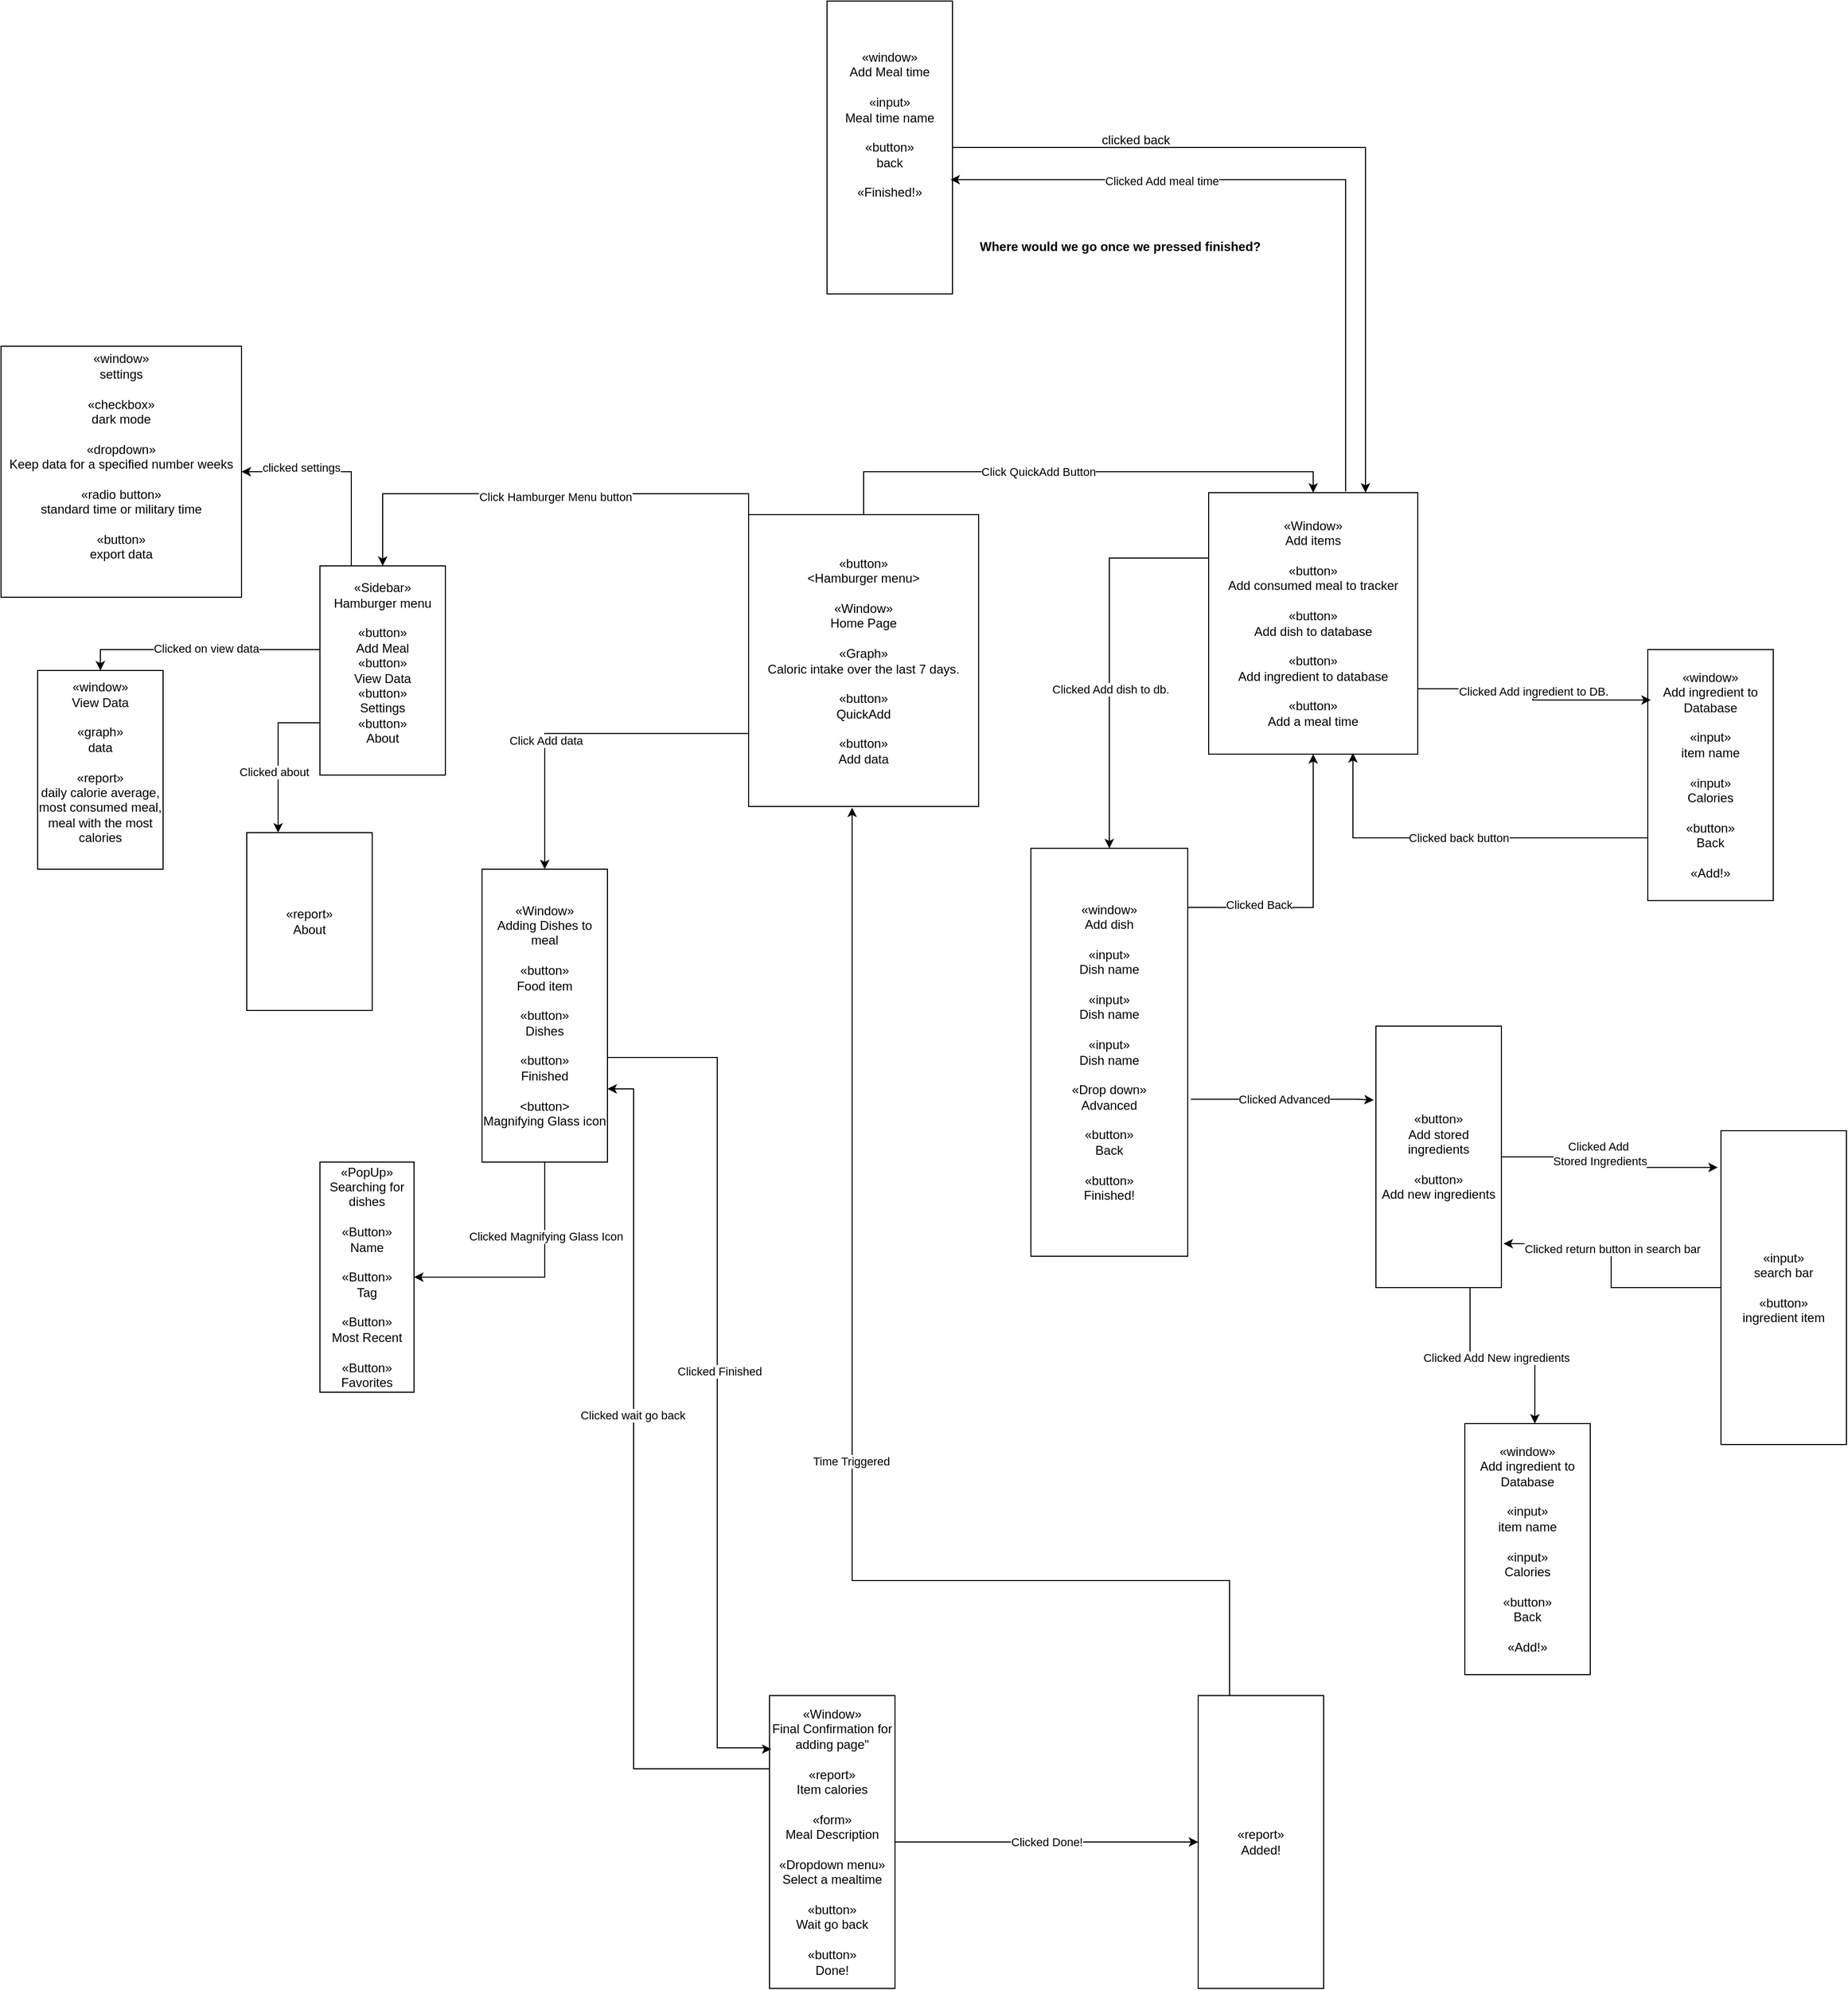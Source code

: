 <mxfile version="24.4.13" type="device">
  <diagram name="Page-1" id="APHTnaRsYDHRcKdXppEu">
    <mxGraphModel dx="2999" dy="2446" grid="1" gridSize="10" guides="1" tooltips="1" connect="1" arrows="1" fold="1" page="1" pageScale="1" pageWidth="850" pageHeight="1100" math="0" shadow="0">
      <root>
        <mxCell id="0" />
        <mxCell id="1" parent="0" />
        <mxCell id="J21b_Lvd1EbS78n08SfB-17" style="edgeStyle=orthogonalEdgeStyle;rounded=0;orthogonalLoop=1;jettySize=auto;html=1;exitX=0;exitY=0;exitDx=0;exitDy=0;entryX=0.5;entryY=0;entryDx=0;entryDy=0;" parent="1" source="J21b_Lvd1EbS78n08SfB-19" target="J21b_Lvd1EbS78n08SfB-20" edge="1">
          <mxGeometry relative="1" as="geometry" />
        </mxCell>
        <mxCell id="J21b_Lvd1EbS78n08SfB-18" value="Click Hamburger Menu button" style="edgeLabel;html=1;align=center;verticalAlign=middle;resizable=0;points=[];" parent="J21b_Lvd1EbS78n08SfB-17" vertex="1" connectable="0">
          <mxGeometry x="-0.065" y="3" relative="1" as="geometry">
            <mxPoint as="offset" />
          </mxGeometry>
        </mxCell>
        <mxCell id="J21b_Lvd1EbS78n08SfB-19" value="&lt;div&gt;«button»&lt;br&gt;&lt;/div&gt;&lt;div&gt;&amp;lt;Hamburger menu&amp;gt;&lt;/div&gt;&lt;div&gt;&lt;br&gt;&lt;/div&gt;«Window»&lt;div&gt;Home Page&lt;/div&gt;&lt;div&gt;&lt;br&gt;&lt;/div&gt;&lt;div&gt;«Graph»&lt;br&gt;&lt;/div&gt;&lt;div&gt;Caloric intake over the last 7 days.&lt;/div&gt;&lt;div&gt;&lt;br&gt;&lt;/div&gt;&lt;div&gt;«button»&lt;br&gt;&lt;/div&gt;&lt;div&gt;QuickAdd&lt;/div&gt;&lt;div&gt;&lt;br&gt;&lt;/div&gt;&lt;div&gt;«button»&lt;br&gt;&lt;/div&gt;&lt;div&gt;Add data&lt;/div&gt;" style="html=1;whiteSpace=wrap;" parent="1" vertex="1">
          <mxGeometry x="470" y="161" width="220" height="279" as="geometry" />
        </mxCell>
        <mxCell id="J21b_Lvd1EbS78n08SfB-85" style="edgeStyle=orthogonalEdgeStyle;rounded=0;orthogonalLoop=1;jettySize=auto;html=1;entryX=0.5;entryY=0;entryDx=0;entryDy=0;" parent="1" source="J21b_Lvd1EbS78n08SfB-20" target="J21b_Lvd1EbS78n08SfB-83" edge="1">
          <mxGeometry relative="1" as="geometry">
            <Array as="points">
              <mxPoint x="-150" y="290" />
            </Array>
          </mxGeometry>
        </mxCell>
        <mxCell id="J21b_Lvd1EbS78n08SfB-86" value="Clicked on view data" style="edgeLabel;html=1;align=center;verticalAlign=middle;resizable=0;points=[];" parent="J21b_Lvd1EbS78n08SfB-85" vertex="1" connectable="0">
          <mxGeometry x="-0.049" y="-1" relative="1" as="geometry">
            <mxPoint as="offset" />
          </mxGeometry>
        </mxCell>
        <mxCell id="J21b_Lvd1EbS78n08SfB-91" style="edgeStyle=orthogonalEdgeStyle;rounded=0;orthogonalLoop=1;jettySize=auto;html=1;exitX=0;exitY=0.75;exitDx=0;exitDy=0;entryX=0.25;entryY=0;entryDx=0;entryDy=0;" parent="1" source="J21b_Lvd1EbS78n08SfB-20" target="J21b_Lvd1EbS78n08SfB-90" edge="1">
          <mxGeometry relative="1" as="geometry" />
        </mxCell>
        <mxCell id="J21b_Lvd1EbS78n08SfB-92" value="Clicked about" style="edgeLabel;html=1;align=center;verticalAlign=middle;resizable=0;points=[];" parent="J21b_Lvd1EbS78n08SfB-91" vertex="1" connectable="0">
          <mxGeometry x="0.201" y="-4" relative="1" as="geometry">
            <mxPoint as="offset" />
          </mxGeometry>
        </mxCell>
        <mxCell id="J21b_Lvd1EbS78n08SfB-20" value="«Sidebar»&lt;br&gt;&lt;div&gt;Hamburger menu&lt;/div&gt;&lt;div&gt;&lt;br&gt;&lt;/div&gt;&lt;div&gt;«button»&lt;br&gt;&lt;/div&gt;&lt;div&gt;Add Meal&lt;/div&gt;&lt;div&gt;«button»&lt;br&gt;&lt;/div&gt;&lt;div&gt;View Data&lt;/div&gt;&lt;div&gt;«button»&lt;br&gt;&lt;/div&gt;&lt;div&gt;Settings&lt;/div&gt;&lt;div&gt;«button»&lt;br&gt;&lt;/div&gt;&lt;div&gt;About&lt;/div&gt;&lt;div&gt;&lt;br&gt;&lt;/div&gt;" style="html=1;whiteSpace=wrap;" parent="1" vertex="1">
          <mxGeometry x="60" y="210" width="120" height="200" as="geometry" />
        </mxCell>
        <mxCell id="J21b_Lvd1EbS78n08SfB-50" style="edgeStyle=orthogonalEdgeStyle;rounded=0;orthogonalLoop=1;jettySize=auto;html=1;exitX=0;exitY=0.25;exitDx=0;exitDy=0;entryX=0.5;entryY=0;entryDx=0;entryDy=0;" parent="1" source="J21b_Lvd1EbS78n08SfB-21" target="J21b_Lvd1EbS78n08SfB-48" edge="1">
          <mxGeometry relative="1" as="geometry" />
        </mxCell>
        <mxCell id="J21b_Lvd1EbS78n08SfB-52" value="Clicked Add dish to db." style="edgeLabel;html=1;align=center;verticalAlign=middle;resizable=0;points=[];" parent="J21b_Lvd1EbS78n08SfB-50" vertex="1" connectable="0">
          <mxGeometry x="0.183" y="1" relative="1" as="geometry">
            <mxPoint as="offset" />
          </mxGeometry>
        </mxCell>
        <mxCell id="J21b_Lvd1EbS78n08SfB-21" value="&lt;div&gt;«Window»&lt;br&gt;&lt;/div&gt;&lt;div&gt;Add items&lt;/div&gt;&lt;div&gt;&lt;br&gt;&lt;/div&gt;«button»&lt;div&gt;Add consumed meal to tracker&lt;/div&gt;&lt;div&gt;&lt;br&gt;&lt;/div&gt;&lt;div&gt;«button»&lt;br&gt;&lt;/div&gt;&lt;div&gt;Add dish to database&lt;/div&gt;&lt;div&gt;&lt;br&gt;&lt;/div&gt;&lt;div&gt;«button»&lt;br&gt;&lt;/div&gt;&lt;div&gt;Add ingredient to database&lt;/div&gt;&lt;div&gt;&lt;br&gt;&lt;/div&gt;&lt;div&gt;«button»&lt;br&gt;&lt;/div&gt;&lt;div&gt;Add a meal time&lt;/div&gt;" style="html=1;whiteSpace=wrap;" parent="1" vertex="1">
          <mxGeometry x="910" y="140" width="200" height="250" as="geometry" />
        </mxCell>
        <mxCell id="J21b_Lvd1EbS78n08SfB-22" style="rounded=0;orthogonalLoop=1;jettySize=auto;html=1;entryX=0.5;entryY=0;entryDx=0;entryDy=0;edgeStyle=orthogonalEdgeStyle;exitX=0.5;exitY=0;exitDx=0;exitDy=0;" parent="1" source="J21b_Lvd1EbS78n08SfB-19" target="J21b_Lvd1EbS78n08SfB-21" edge="1">
          <mxGeometry relative="1" as="geometry">
            <mxPoint x="570" y="160" as="sourcePoint" />
            <mxPoint x="577.5" y="630" as="targetPoint" />
          </mxGeometry>
        </mxCell>
        <mxCell id="J21b_Lvd1EbS78n08SfB-23" value="Click QuickAdd Button" style="edgeLabel;html=1;align=center;verticalAlign=middle;resizable=0;points=[];" parent="J21b_Lvd1EbS78n08SfB-22" vertex="1" connectable="0">
          <mxGeometry x="-0.154" relative="1" as="geometry">
            <mxPoint as="offset" />
          </mxGeometry>
        </mxCell>
        <mxCell id="J21b_Lvd1EbS78n08SfB-25" value="&lt;div&gt;«Window»&lt;br&gt;&lt;/div&gt;&lt;div&gt;Adding Dishes to meal&lt;/div&gt;&lt;div&gt;&lt;br&gt;&lt;/div&gt;«button»&lt;div&gt;Food item&lt;/div&gt;&lt;div&gt;&lt;br&gt;&lt;/div&gt;&lt;div&gt;«button»&lt;/div&gt;&lt;div&gt;Dishes&lt;/div&gt;&lt;div&gt;&lt;br&gt;&lt;/div&gt;&lt;div&gt;«button»&lt;/div&gt;&lt;div&gt;Finished&lt;br&gt;&lt;div&gt;&lt;br&gt;&lt;div&gt;&amp;lt;button&amp;gt;&lt;/div&gt;&lt;/div&gt;&lt;/div&gt;&lt;div&gt;Magnifying Glass icon&lt;/div&gt;" style="rounded=0;whiteSpace=wrap;html=1;direction=south;" parent="1" vertex="1">
          <mxGeometry x="215" y="500" width="120" height="280" as="geometry" />
        </mxCell>
        <mxCell id="J21b_Lvd1EbS78n08SfB-26" value="" style="endArrow=classic;html=1;rounded=0;exitX=0;exitY=0.75;exitDx=0;exitDy=0;entryX=0;entryY=0.5;entryDx=0;entryDy=0;edgeStyle=orthogonalEdgeStyle;" parent="1" source="J21b_Lvd1EbS78n08SfB-19" target="J21b_Lvd1EbS78n08SfB-25" edge="1">
          <mxGeometry width="50" height="50" relative="1" as="geometry">
            <mxPoint x="250" y="560" as="sourcePoint" />
            <mxPoint x="300" y="510" as="targetPoint" />
          </mxGeometry>
        </mxCell>
        <mxCell id="J21b_Lvd1EbS78n08SfB-27" value="Click Add data" style="edgeLabel;html=1;align=center;verticalAlign=middle;resizable=0;points=[];" parent="J21b_Lvd1EbS78n08SfB-26" vertex="1" connectable="0">
          <mxGeometry x="0.241" y="1" relative="1" as="geometry">
            <mxPoint as="offset" />
          </mxGeometry>
        </mxCell>
        <mxCell id="J21b_Lvd1EbS78n08SfB-30" value="«PopUp»&lt;div&gt;Searching for dishes&lt;/div&gt;&lt;div&gt;&lt;br&gt;&lt;/div&gt;&lt;div&gt;«Button»&lt;br&gt;&lt;/div&gt;&lt;div&gt;Name&lt;/div&gt;&lt;div&gt;&lt;br&gt;&lt;/div&gt;&lt;div&gt;«Button»&lt;br&gt;&lt;/div&gt;&lt;div&gt;Tag&lt;/div&gt;&lt;div&gt;&lt;br&gt;&lt;/div&gt;&lt;div&gt;«Button»&lt;/div&gt;&lt;div&gt;Most Recent&lt;/div&gt;&lt;div&gt;&lt;br&gt;&lt;/div&gt;&lt;div&gt;«Button»&lt;br&gt;&lt;/div&gt;&lt;div&gt;Favorites&lt;/div&gt;" style="rounded=0;whiteSpace=wrap;html=1;rotation=0;" parent="1" vertex="1">
          <mxGeometry x="60" y="780" width="90" height="220" as="geometry" />
        </mxCell>
        <mxCell id="J21b_Lvd1EbS78n08SfB-31" value="" style="endArrow=classic;html=1;rounded=0;exitX=1;exitY=0.5;exitDx=0;exitDy=0;entryX=1;entryY=0.5;entryDx=0;entryDy=0;edgeStyle=orthogonalEdgeStyle;" parent="1" source="J21b_Lvd1EbS78n08SfB-25" target="J21b_Lvd1EbS78n08SfB-30" edge="1">
          <mxGeometry width="50" height="50" relative="1" as="geometry">
            <mxPoint x="250" y="910" as="sourcePoint" />
            <mxPoint x="300" y="860" as="targetPoint" />
          </mxGeometry>
        </mxCell>
        <mxCell id="J21b_Lvd1EbS78n08SfB-33" value="Clicked Magnifying Glass Icon" style="edgeLabel;html=1;align=center;verticalAlign=middle;resizable=0;points=[];" parent="J21b_Lvd1EbS78n08SfB-31" vertex="1" connectable="0">
          <mxGeometry x="-0.394" y="1" relative="1" as="geometry">
            <mxPoint as="offset" />
          </mxGeometry>
        </mxCell>
        <mxCell id="J21b_Lvd1EbS78n08SfB-34" value="«Window»&lt;div&gt;Final Confirmation for adding page&quot;&lt;/div&gt;&lt;div&gt;&lt;br&gt;&lt;/div&gt;&lt;div&gt;«report»&lt;br&gt;&lt;/div&gt;&lt;div&gt;Item calories&lt;/div&gt;&lt;div&gt;&lt;br&gt;&lt;/div&gt;&lt;div&gt;«form»&lt;br&gt;&lt;/div&gt;&lt;div&gt;Meal Description&lt;/div&gt;&lt;div&gt;&lt;br&gt;&lt;/div&gt;&lt;div&gt;«Dropdown menu»&lt;br&gt;&lt;/div&gt;&lt;div&gt;Select a mealtime&lt;/div&gt;&lt;div&gt;&lt;br&gt;&lt;/div&gt;&lt;div&gt;«button»&lt;br&gt;&lt;/div&gt;&lt;div&gt;Wait go back&lt;/div&gt;&lt;div&gt;&lt;br&gt;&lt;/div&gt;&lt;div&gt;«button»&lt;br&gt;&lt;/div&gt;&lt;div&gt;Done!&lt;/div&gt;" style="rounded=0;whiteSpace=wrap;html=1;" parent="1" vertex="1">
          <mxGeometry x="490" y="1290" width="120" height="280" as="geometry" />
        </mxCell>
        <mxCell id="J21b_Lvd1EbS78n08SfB-37" value="" style="endArrow=classic;html=1;rounded=0;exitX=0.5;exitY=0;exitDx=0;exitDy=0;edgeStyle=orthogonalEdgeStyle;entryX=0.015;entryY=0.183;entryDx=0;entryDy=0;entryPerimeter=0;" parent="1" source="J21b_Lvd1EbS78n08SfB-25" target="J21b_Lvd1EbS78n08SfB-34" edge="1">
          <mxGeometry width="50" height="50" relative="1" as="geometry">
            <mxPoint x="400" y="1070" as="sourcePoint" />
            <mxPoint x="480" y="1270" as="targetPoint" />
            <Array as="points">
              <mxPoint x="335" y="680" />
              <mxPoint x="440" y="680" />
              <mxPoint x="440" y="1340" />
              <mxPoint x="485" y="1340" />
            </Array>
          </mxGeometry>
        </mxCell>
        <mxCell id="J21b_Lvd1EbS78n08SfB-38" value="Clicked Finished" style="edgeLabel;html=1;align=center;verticalAlign=middle;resizable=0;points=[];" parent="J21b_Lvd1EbS78n08SfB-37" vertex="1" connectable="0">
          <mxGeometry x="0.037" y="2" relative="1" as="geometry">
            <mxPoint as="offset" />
          </mxGeometry>
        </mxCell>
        <mxCell id="J21b_Lvd1EbS78n08SfB-40" value="" style="endArrow=classic;html=1;rounded=0;exitX=0;exitY=0.25;exitDx=0;exitDy=0;exitPerimeter=0;edgeStyle=orthogonalEdgeStyle;entryX=0.75;entryY=0;entryDx=0;entryDy=0;" parent="1" source="J21b_Lvd1EbS78n08SfB-34" target="J21b_Lvd1EbS78n08SfB-25" edge="1">
          <mxGeometry width="50" height="50" relative="1" as="geometry">
            <mxPoint x="400" y="1120" as="sourcePoint" />
            <mxPoint x="380" y="760" as="targetPoint" />
            <Array as="points">
              <mxPoint x="360" y="1360" />
              <mxPoint x="360" y="710" />
            </Array>
          </mxGeometry>
        </mxCell>
        <mxCell id="J21b_Lvd1EbS78n08SfB-41" value="Clicked wait go back" style="edgeLabel;html=1;align=center;verticalAlign=middle;resizable=0;points=[];" parent="J21b_Lvd1EbS78n08SfB-40" vertex="1" connectable="0">
          <mxGeometry x="0.163" y="1" relative="1" as="geometry">
            <mxPoint as="offset" />
          </mxGeometry>
        </mxCell>
        <mxCell id="J21b_Lvd1EbS78n08SfB-42" value="«report»&lt;div&gt;Added!&lt;/div&gt;" style="rounded=0;whiteSpace=wrap;html=1;" parent="1" vertex="1">
          <mxGeometry x="900" y="1290" width="120" height="280" as="geometry" />
        </mxCell>
        <mxCell id="J21b_Lvd1EbS78n08SfB-43" value="Clicked Done!" style="endArrow=classic;html=1;rounded=0;exitX=1;exitY=0.5;exitDx=0;exitDy=0;entryX=0;entryY=0.5;entryDx=0;entryDy=0;edgeStyle=orthogonalEdgeStyle;" parent="1" source="J21b_Lvd1EbS78n08SfB-34" target="J21b_Lvd1EbS78n08SfB-42" edge="1">
          <mxGeometry width="50" height="50" relative="1" as="geometry">
            <mxPoint x="620" y="1150" as="sourcePoint" />
            <mxPoint x="670" y="1100" as="targetPoint" />
          </mxGeometry>
        </mxCell>
        <mxCell id="J21b_Lvd1EbS78n08SfB-45" value="" style="endArrow=classic;html=1;rounded=0;exitX=0.5;exitY=0;exitDx=0;exitDy=0;edgeStyle=orthogonalEdgeStyle;entryX=0.45;entryY=1.004;entryDx=0;entryDy=0;entryPerimeter=0;" parent="1" source="J21b_Lvd1EbS78n08SfB-42" target="J21b_Lvd1EbS78n08SfB-19" edge="1">
          <mxGeometry width="50" height="50" relative="1" as="geometry">
            <mxPoint x="770" y="910" as="sourcePoint" />
            <mxPoint x="693.08" y="251.117" as="targetPoint" />
            <Array as="points">
              <mxPoint x="930" y="1180" />
              <mxPoint x="569" y="1180" />
            </Array>
          </mxGeometry>
        </mxCell>
        <mxCell id="J21b_Lvd1EbS78n08SfB-46" value="Time Triggered" style="edgeLabel;html=1;align=center;verticalAlign=middle;resizable=0;points=[];" parent="J21b_Lvd1EbS78n08SfB-45" vertex="1" connectable="0">
          <mxGeometry x="-0.008" y="1" relative="1" as="geometry">
            <mxPoint as="offset" />
          </mxGeometry>
        </mxCell>
        <mxCell id="J21b_Lvd1EbS78n08SfB-48" value="«window»&lt;div&gt;Add dish&lt;/div&gt;&lt;div&gt;&lt;br&gt;&lt;/div&gt;&lt;div&gt;«input»&lt;br&gt;&lt;/div&gt;&lt;div&gt;Dish name&lt;/div&gt;&lt;div&gt;&lt;br&gt;&lt;/div&gt;&lt;div&gt;«input»&lt;br&gt;&lt;/div&gt;&lt;div&gt;Dish name&lt;/div&gt;&lt;div&gt;&lt;br&gt;&lt;/div&gt;&lt;div&gt;«input»&lt;/div&gt;&lt;div&gt;Dish name&lt;/div&gt;&lt;div&gt;&lt;br&gt;&lt;/div&gt;&lt;div&gt;«Drop down»&lt;br&gt;&lt;/div&gt;&lt;div&gt;Advanced&lt;/div&gt;&lt;div&gt;&lt;br&gt;&lt;/div&gt;&lt;div&gt;«button»&lt;br&gt;&lt;/div&gt;&lt;div&gt;Back&lt;/div&gt;&lt;div&gt;&lt;br&gt;&lt;/div&gt;&lt;div&gt;«button»&lt;br&gt;&lt;/div&gt;&lt;div&gt;Finished!&lt;/div&gt;" style="rounded=0;whiteSpace=wrap;html=1;" parent="1" vertex="1">
          <mxGeometry x="740" y="480" width="150" height="390" as="geometry" />
        </mxCell>
        <mxCell id="J21b_Lvd1EbS78n08SfB-53" value="«button»&lt;div&gt;Add stored ingredients&lt;/div&gt;&lt;div&gt;&lt;br&gt;&lt;/div&gt;&lt;div&gt;«button»&lt;br&gt;&lt;/div&gt;&lt;div&gt;Add new ingredients&lt;/div&gt;" style="rounded=0;whiteSpace=wrap;html=1;" parent="1" vertex="1">
          <mxGeometry x="1070" y="650" width="120" height="250" as="geometry" />
        </mxCell>
        <mxCell id="J21b_Lvd1EbS78n08SfB-54" value="" style="endArrow=classic;html=1;rounded=0;exitX=1.02;exitY=0.615;exitDx=0;exitDy=0;exitPerimeter=0;edgeStyle=orthogonalEdgeStyle;entryX=-0.017;entryY=0.283;entryDx=0;entryDy=0;entryPerimeter=0;" parent="1" source="J21b_Lvd1EbS78n08SfB-48" target="J21b_Lvd1EbS78n08SfB-53" edge="1">
          <mxGeometry width="50" height="50" relative="1" as="geometry">
            <mxPoint x="690" y="680" as="sourcePoint" />
            <mxPoint x="1050" y="720" as="targetPoint" />
            <Array as="points">
              <mxPoint x="1051" y="720" />
            </Array>
          </mxGeometry>
        </mxCell>
        <mxCell id="J21b_Lvd1EbS78n08SfB-55" value="Clicked Advanced" style="edgeLabel;html=1;align=center;verticalAlign=middle;resizable=0;points=[];" parent="J21b_Lvd1EbS78n08SfB-54" vertex="1" connectable="0">
          <mxGeometry x="0.146" y="-1" relative="1" as="geometry">
            <mxPoint x="-12" y="-1" as="offset" />
          </mxGeometry>
        </mxCell>
        <mxCell id="J21b_Lvd1EbS78n08SfB-56" value="" style="endArrow=classic;html=1;rounded=0;entryX=0.5;entryY=1;entryDx=0;entryDy=0;exitX=1.003;exitY=0.145;exitDx=0;exitDy=0;exitPerimeter=0;edgeStyle=orthogonalEdgeStyle;" parent="1" source="J21b_Lvd1EbS78n08SfB-48" target="J21b_Lvd1EbS78n08SfB-21" edge="1">
          <mxGeometry width="50" height="50" relative="1" as="geometry">
            <mxPoint x="850" y="520" as="sourcePoint" />
            <mxPoint x="900" y="470" as="targetPoint" />
            <Array as="points">
              <mxPoint x="1010" y="537" />
            </Array>
          </mxGeometry>
        </mxCell>
        <mxCell id="J21b_Lvd1EbS78n08SfB-57" value="Clicked Back" style="edgeLabel;html=1;align=center;verticalAlign=middle;resizable=0;points=[];" parent="J21b_Lvd1EbS78n08SfB-56" vertex="1" connectable="0">
          <mxGeometry x="-0.492" y="3" relative="1" as="geometry">
            <mxPoint as="offset" />
          </mxGeometry>
        </mxCell>
        <mxCell id="J21b_Lvd1EbS78n08SfB-60" value="«input»&lt;div&gt;search bar&lt;/div&gt;&lt;div&gt;&lt;br&gt;&lt;/div&gt;&lt;div&gt;«button»&lt;br&gt;&lt;/div&gt;&lt;div&gt;ingredient item&lt;/div&gt;" style="whiteSpace=wrap;html=1;" parent="1" vertex="1">
          <mxGeometry x="1400" y="750" width="120" height="300" as="geometry" />
        </mxCell>
        <mxCell id="J21b_Lvd1EbS78n08SfB-61" style="edgeStyle=orthogonalEdgeStyle;rounded=0;orthogonalLoop=1;jettySize=auto;html=1;entryX=-0.025;entryY=0.117;entryDx=0;entryDy=0;entryPerimeter=0;" parent="1" source="J21b_Lvd1EbS78n08SfB-53" target="J21b_Lvd1EbS78n08SfB-60" edge="1">
          <mxGeometry relative="1" as="geometry" />
        </mxCell>
        <mxCell id="J21b_Lvd1EbS78n08SfB-62" value="Clicked Add&amp;nbsp;&lt;div&gt;Stored Ingredients&lt;/div&gt;" style="edgeLabel;html=1;align=center;verticalAlign=middle;resizable=0;points=[];" parent="J21b_Lvd1EbS78n08SfB-61" vertex="1" connectable="0">
          <mxGeometry x="-0.141" y="3" relative="1" as="geometry">
            <mxPoint x="1" as="offset" />
          </mxGeometry>
        </mxCell>
        <mxCell id="J21b_Lvd1EbS78n08SfB-63" value="&lt;div&gt;«window»&lt;br&gt;&lt;/div&gt;&lt;div&gt;Add ingredient to Database&lt;/div&gt;&lt;div&gt;&lt;br&gt;&lt;/div&gt;«input»&lt;div&gt;item name&lt;/div&gt;&lt;div&gt;&lt;br&gt;&lt;/div&gt;&lt;div&gt;«input»&lt;br&gt;&lt;/div&gt;&lt;div&gt;Calories&lt;/div&gt;&lt;div&gt;&lt;br&gt;&lt;/div&gt;&lt;div&gt;«button»&lt;br&gt;&lt;/div&gt;&lt;div&gt;Back&lt;/div&gt;&lt;div&gt;&lt;br&gt;&lt;/div&gt;&lt;div&gt;«Add!»&lt;br&gt;&lt;/div&gt;" style="whiteSpace=wrap;html=1;" parent="1" vertex="1">
          <mxGeometry x="1155" y="1030" width="120" height="240" as="geometry" />
        </mxCell>
        <mxCell id="J21b_Lvd1EbS78n08SfB-66" style="edgeStyle=orthogonalEdgeStyle;rounded=0;orthogonalLoop=1;jettySize=auto;html=1;exitX=0.75;exitY=1;exitDx=0;exitDy=0;entryX=0.558;entryY=0;entryDx=0;entryDy=0;entryPerimeter=0;" parent="1" source="J21b_Lvd1EbS78n08SfB-53" target="J21b_Lvd1EbS78n08SfB-63" edge="1">
          <mxGeometry relative="1" as="geometry" />
        </mxCell>
        <mxCell id="J21b_Lvd1EbS78n08SfB-67" value="Clicked Add New ingredients" style="edgeLabel;html=1;align=center;verticalAlign=middle;resizable=0;points=[];" parent="J21b_Lvd1EbS78n08SfB-66" vertex="1" connectable="0">
          <mxGeometry x="-0.062" y="-2" relative="1" as="geometry">
            <mxPoint as="offset" />
          </mxGeometry>
        </mxCell>
        <mxCell id="J21b_Lvd1EbS78n08SfB-69" style="edgeStyle=orthogonalEdgeStyle;rounded=0;orthogonalLoop=1;jettySize=auto;html=1;entryX=1.017;entryY=0.832;entryDx=0;entryDy=0;entryPerimeter=0;" parent="1" source="J21b_Lvd1EbS78n08SfB-60" target="J21b_Lvd1EbS78n08SfB-53" edge="1">
          <mxGeometry relative="1" as="geometry" />
        </mxCell>
        <mxCell id="J21b_Lvd1EbS78n08SfB-70" value="Clicked return button in search bar" style="edgeLabel;html=1;align=center;verticalAlign=middle;resizable=0;points=[];" parent="J21b_Lvd1EbS78n08SfB-69" vertex="1" connectable="0">
          <mxGeometry x="0.136" y="-1" relative="1" as="geometry">
            <mxPoint as="offset" />
          </mxGeometry>
        </mxCell>
        <mxCell id="J21b_Lvd1EbS78n08SfB-72" value="&lt;div&gt;«window»&lt;br&gt;&lt;/div&gt;&lt;div&gt;Add ingredient to Database&lt;/div&gt;&lt;div&gt;&lt;br&gt;&lt;/div&gt;«input»&lt;div&gt;item name&lt;/div&gt;&lt;div&gt;&lt;br&gt;&lt;/div&gt;&lt;div&gt;«input»&lt;br&gt;&lt;/div&gt;&lt;div&gt;Calories&lt;/div&gt;&lt;div&gt;&lt;br&gt;&lt;/div&gt;&lt;div&gt;«button»&lt;br&gt;&lt;/div&gt;&lt;div&gt;Back&lt;/div&gt;&lt;div&gt;&lt;br&gt;&lt;/div&gt;&lt;div&gt;«Add!»&lt;br&gt;&lt;/div&gt;" style="whiteSpace=wrap;html=1;" parent="1" vertex="1">
          <mxGeometry x="1330" y="290" width="120" height="240" as="geometry" />
        </mxCell>
        <mxCell id="J21b_Lvd1EbS78n08SfB-73" style="edgeStyle=orthogonalEdgeStyle;rounded=0;orthogonalLoop=1;jettySize=auto;html=1;exitX=1;exitY=0.75;exitDx=0;exitDy=0;entryX=0.024;entryY=0.201;entryDx=0;entryDy=0;entryPerimeter=0;" parent="1" source="J21b_Lvd1EbS78n08SfB-21" target="J21b_Lvd1EbS78n08SfB-72" edge="1">
          <mxGeometry relative="1" as="geometry" />
        </mxCell>
        <mxCell id="J21b_Lvd1EbS78n08SfB-74" value="Clicked Add ingredient to DB.&amp;nbsp;" style="edgeLabel;html=1;align=center;verticalAlign=middle;resizable=0;points=[];" parent="J21b_Lvd1EbS78n08SfB-73" vertex="1" connectable="0">
          <mxGeometry x="-0.037" y="2" relative="1" as="geometry">
            <mxPoint as="offset" />
          </mxGeometry>
        </mxCell>
        <mxCell id="J21b_Lvd1EbS78n08SfB-75" value="Clicked back button" style="edgeStyle=orthogonalEdgeStyle;rounded=0;orthogonalLoop=1;jettySize=auto;html=1;exitX=0;exitY=0.75;exitDx=0;exitDy=0;entryX=0.69;entryY=0.996;entryDx=0;entryDy=0;entryPerimeter=0;" parent="1" source="J21b_Lvd1EbS78n08SfB-72" target="J21b_Lvd1EbS78n08SfB-21" edge="1">
          <mxGeometry relative="1" as="geometry" />
        </mxCell>
        <mxCell id="J21b_Lvd1EbS78n08SfB-77" style="edgeStyle=orthogonalEdgeStyle;rounded=0;orthogonalLoop=1;jettySize=auto;html=1;exitX=1;exitY=0.5;exitDx=0;exitDy=0;entryX=0.75;entryY=0;entryDx=0;entryDy=0;" parent="1" source="J21b_Lvd1EbS78n08SfB-76" target="J21b_Lvd1EbS78n08SfB-21" edge="1">
          <mxGeometry relative="1" as="geometry" />
        </mxCell>
        <mxCell id="J21b_Lvd1EbS78n08SfB-76" value="&lt;div&gt;«window»&lt;br&gt;&lt;/div&gt;&lt;div&gt;Add Meal time&lt;/div&gt;&lt;div&gt;&lt;br&gt;&lt;/div&gt;&lt;div&gt;&lt;div&gt;«input»&lt;br&gt;&lt;/div&gt;&lt;div&gt;Meal time name&lt;/div&gt;&lt;div&gt;&lt;br&gt;&lt;/div&gt;&lt;div&gt;&lt;div&gt;«button»&lt;br&gt;&lt;/div&gt;&lt;div&gt;back&lt;/div&gt;&lt;div&gt;&lt;br&gt;&lt;/div&gt;&lt;div&gt;&lt;div&gt;«Finished!»&lt;br&gt;&lt;/div&gt;&lt;div&gt;&lt;br&gt;&lt;/div&gt;&lt;/div&gt;&lt;div&gt;&lt;br&gt;&lt;/div&gt;&lt;/div&gt;&lt;div&gt;&lt;br&gt;&lt;/div&gt;&lt;/div&gt;" style="whiteSpace=wrap;html=1;" parent="1" vertex="1">
          <mxGeometry x="545" y="-330" width="120" height="280" as="geometry" />
        </mxCell>
        <mxCell id="J21b_Lvd1EbS78n08SfB-78" value="clicked back" style="text;html=1;align=center;verticalAlign=middle;resizable=0;points=[];autosize=1;strokeColor=none;fillColor=none;" parent="1" vertex="1">
          <mxGeometry x="795" y="-212" width="90" height="30" as="geometry" />
        </mxCell>
        <mxCell id="J21b_Lvd1EbS78n08SfB-80" value="" style="endArrow=classic;html=1;rounded=0;exitX=0.655;exitY=-0.005;exitDx=0;exitDy=0;exitPerimeter=0;edgeStyle=orthogonalEdgeStyle;entryX=0.984;entryY=0.61;entryDx=0;entryDy=0;entryPerimeter=0;" parent="1" source="J21b_Lvd1EbS78n08SfB-21" target="J21b_Lvd1EbS78n08SfB-76" edge="1">
          <mxGeometry width="50" height="50" relative="1" as="geometry">
            <mxPoint x="940" y="20" as="sourcePoint" />
            <mxPoint x="670" y="-160" as="targetPoint" />
            <Array as="points">
              <mxPoint x="1041" y="-159" />
            </Array>
          </mxGeometry>
        </mxCell>
        <mxCell id="J21b_Lvd1EbS78n08SfB-81" value="Clicked Add meal time" style="edgeLabel;html=1;align=center;verticalAlign=middle;resizable=0;points=[];" parent="J21b_Lvd1EbS78n08SfB-80" vertex="1" connectable="0">
          <mxGeometry x="0.403" y="1" relative="1" as="geometry">
            <mxPoint as="offset" />
          </mxGeometry>
        </mxCell>
        <mxCell id="J21b_Lvd1EbS78n08SfB-82" value="&lt;b&gt;Where would we go once we pressed finished?&lt;/b&gt;" style="text;html=1;align=center;verticalAlign=middle;resizable=0;points=[];autosize=1;strokeColor=none;fillColor=none;" parent="1" vertex="1">
          <mxGeometry x="680" y="-110" width="290" height="30" as="geometry" />
        </mxCell>
        <mxCell id="J21b_Lvd1EbS78n08SfB-83" value="&lt;div&gt;«window»&lt;br&gt;&lt;/div&gt;&lt;div&gt;View Data&lt;/div&gt;&lt;div&gt;&lt;br&gt;&lt;/div&gt;&lt;div&gt;&lt;div&gt;«graph»&lt;br&gt;&lt;/div&gt;&lt;div&gt;data&lt;/div&gt;&lt;div&gt;&lt;br&gt;&lt;/div&gt;&lt;/div&gt;&lt;div&gt;&lt;div&gt;«report»&lt;br&gt;&lt;/div&gt;&lt;div&gt;daily calorie average,&lt;/div&gt;&lt;div&gt;most consumed meal,&lt;/div&gt;&lt;div&gt;meal with the most calories&lt;/div&gt;&lt;div&gt;&lt;br&gt;&lt;/div&gt;&lt;/div&gt;" style="whiteSpace=wrap;html=1;" parent="1" vertex="1">
          <mxGeometry x="-210" y="310" width="120" height="190" as="geometry" />
        </mxCell>
        <mxCell id="J21b_Lvd1EbS78n08SfB-87" value="&lt;div&gt;«window»&lt;br&gt;&lt;/div&gt;&lt;div&gt;settings&lt;/div&gt;&lt;div&gt;&lt;br&gt;&lt;/div&gt;&lt;div&gt;&lt;div&gt;«checkbox»&lt;br&gt;&lt;/div&gt;&lt;div&gt;dark mode&lt;/div&gt;&lt;/div&gt;&lt;div&gt;&lt;br&gt;&lt;/div&gt;&lt;div&gt;&lt;div&gt;«dropdown»&lt;br&gt;&lt;/div&gt;&lt;div&gt;Keep data for a specified number weeks&lt;/div&gt;&lt;div&gt;&lt;br&gt;&lt;/div&gt;&lt;div&gt;&lt;div&gt;«radio button»&lt;br&gt;&lt;/div&gt;&lt;div&gt;standard time or military time&lt;/div&gt;&lt;/div&gt;&lt;div&gt;&lt;br&gt;&lt;/div&gt;&lt;div&gt;&lt;div&gt;«button»&lt;br&gt;&lt;/div&gt;&lt;div&gt;export data&lt;/div&gt;&lt;div&gt;&lt;br&gt;&lt;/div&gt;&lt;/div&gt;&lt;div&gt;&lt;br&gt;&lt;/div&gt;&lt;/div&gt;" style="whiteSpace=wrap;html=1;" parent="1" vertex="1">
          <mxGeometry x="-245" width="230" height="240" as="geometry" />
        </mxCell>
        <mxCell id="J21b_Lvd1EbS78n08SfB-88" value="" style="edgeStyle=orthogonalEdgeStyle;endArrow=classic;html=1;rounded=0;exitX=0.25;exitY=0;exitDx=0;exitDy=0;entryX=1;entryY=0.5;entryDx=0;entryDy=0;" parent="1" source="J21b_Lvd1EbS78n08SfB-20" target="J21b_Lvd1EbS78n08SfB-87" edge="1">
          <mxGeometry width="50" height="50" relative="1" as="geometry">
            <mxPoint x="5" y="110" as="sourcePoint" />
            <mxPoint x="55" y="60" as="targetPoint" />
          </mxGeometry>
        </mxCell>
        <mxCell id="J21b_Lvd1EbS78n08SfB-89" value="clicked settings" style="edgeLabel;html=1;align=center;verticalAlign=middle;resizable=0;points=[];" parent="J21b_Lvd1EbS78n08SfB-88" vertex="1" connectable="0">
          <mxGeometry x="0.421" y="-4" relative="1" as="geometry">
            <mxPoint as="offset" />
          </mxGeometry>
        </mxCell>
        <mxCell id="J21b_Lvd1EbS78n08SfB-90" value="&lt;div&gt;«report»&lt;br&gt;&lt;/div&gt;&lt;div&gt;About&lt;/div&gt;" style="whiteSpace=wrap;html=1;" parent="1" vertex="1">
          <mxGeometry x="-10" y="465" width="120" height="170" as="geometry" />
        </mxCell>
      </root>
    </mxGraphModel>
  </diagram>
</mxfile>
